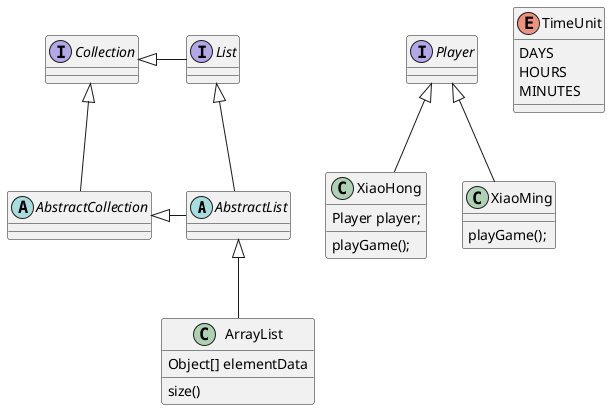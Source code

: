 @startuml
'https://plantuml.com/class-diagram

abstract class AbstractList
abstract AbstractCollection
interface List
interface Collection
interface Player

List <|-- AbstractList
Collection <|-- AbstractCollection

Collection <|- List
AbstractCollection <|- AbstractList
AbstractList <|-- ArrayList

Player <|-- XiaoHong
Player <|-- XiaoMing

class ArrayList {
Object[] elementData
size()
}

enum TimeUnit {
DAYS
HOURS
MINUTES
}

class XiaoMing {
    playGame();
}
class XiaoHong {
    Player player;
    playGame();
}

@enduml